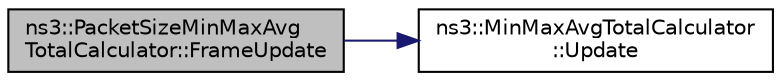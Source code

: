digraph "ns3::PacketSizeMinMaxAvgTotalCalculator::FrameUpdate"
{
 // LATEX_PDF_SIZE
  edge [fontname="Helvetica",fontsize="10",labelfontname="Helvetica",labelfontsize="10"];
  node [fontname="Helvetica",fontsize="10",shape=record];
  rankdir="LR";
  Node1 [label="ns3::PacketSizeMinMaxAvg\lTotalCalculator::FrameUpdate",height=0.2,width=0.4,color="black", fillcolor="grey75", style="filled", fontcolor="black",tooltip="Increments the packet stats by the size of the packet."];
  Node1 -> Node2 [color="midnightblue",fontsize="10",style="solid",fontname="Helvetica"];
  Node2 [label="ns3::MinMaxAvgTotalCalculator\l::Update",height=0.2,width=0.4,color="black", fillcolor="white", style="filled",URL="$classns3_1_1_min_max_avg_total_calculator.html#acad1745a8441535648ae95c7037a96e1",tooltip="Updates all variables of MinMaxAvgTotalCalculator."];
}
